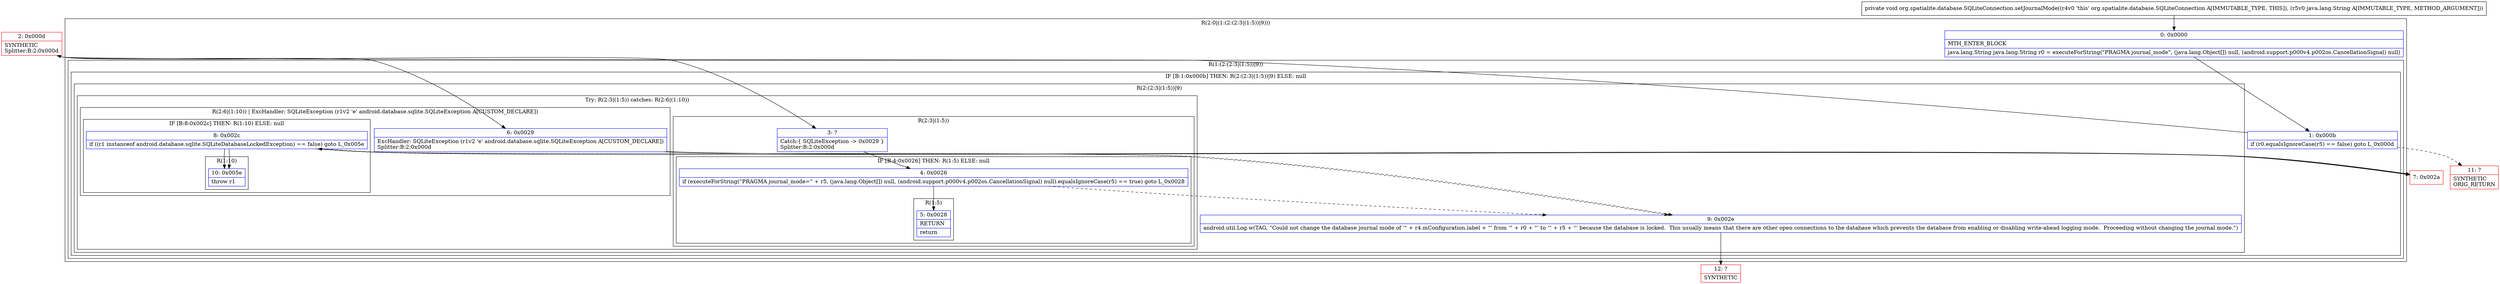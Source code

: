 digraph "CFG fororg.spatialite.database.SQLiteConnection.setJournalMode(Ljava\/lang\/String;)V" {
subgraph cluster_Region_1342049291 {
label = "R(2:0|(1:(2:(2:3|(1:5))|9)))";
node [shape=record,color=blue];
Node_0 [shape=record,label="{0\:\ 0x0000|MTH_ENTER_BLOCK\l|java.lang.String java.lang.String r0 = executeForString(\"PRAGMA journal_mode\", (java.lang.Object[]) null, (android.support.p000v4.p002os.CancellationSignal) null)\l}"];
subgraph cluster_Region_311105730 {
label = "R(1:(2:(2:3|(1:5))|9))";
node [shape=record,color=blue];
subgraph cluster_IfRegion_1680344877 {
label = "IF [B:1:0x000b] THEN: R(2:(2:3|(1:5))|9) ELSE: null";
node [shape=record,color=blue];
Node_1 [shape=record,label="{1\:\ 0x000b|if (r0.equalsIgnoreCase(r5) == false) goto L_0x000d\l}"];
subgraph cluster_Region_460433551 {
label = "R(2:(2:3|(1:5))|9)";
node [shape=record,color=blue];
subgraph cluster_TryCatchRegion_427722605 {
label = "Try: R(2:3|(1:5)) catches: R(2:6|(1:10))";
node [shape=record,color=blue];
subgraph cluster_Region_1888158921 {
label = "R(2:3|(1:5))";
node [shape=record,color=blue];
Node_3 [shape=record,label="{3\:\ ?|Catch:\{ SQLiteException \-\> 0x0029 \}\lSplitter:B:2:0x000d\l}"];
subgraph cluster_IfRegion_929612998 {
label = "IF [B:4:0x0026] THEN: R(1:5) ELSE: null";
node [shape=record,color=blue];
Node_4 [shape=record,label="{4\:\ 0x0026|if (executeForString(\"PRAGMA journal_mode=\" + r5, (java.lang.Object[]) null, (android.support.p000v4.p002os.CancellationSignal) null).equalsIgnoreCase(r5) == true) goto L_0x0028\l}"];
subgraph cluster_Region_2104461281 {
label = "R(1:5)";
node [shape=record,color=blue];
Node_5 [shape=record,label="{5\:\ 0x0028|RETURN\l|return\l}"];
}
}
}
subgraph cluster_Region_273097422 {
label = "R(2:6|(1:10)) | ExcHandler: SQLiteException (r1v2 'e' android.database.sqlite.SQLiteException A[CUSTOM_DECLARE])\l";
node [shape=record,color=blue];
Node_6 [shape=record,label="{6\:\ 0x0029|ExcHandler: SQLiteException (r1v2 'e' android.database.sqlite.SQLiteException A[CUSTOM_DECLARE])\lSplitter:B:2:0x000d\l}"];
subgraph cluster_IfRegion_952287555 {
label = "IF [B:8:0x002c] THEN: R(1:10) ELSE: null";
node [shape=record,color=blue];
Node_8 [shape=record,label="{8\:\ 0x002c|if ((r1 instanceof android.database.sqlite.SQLiteDatabaseLockedException) == false) goto L_0x005e\l}"];
subgraph cluster_Region_1241349225 {
label = "R(1:10)";
node [shape=record,color=blue];
Node_10 [shape=record,label="{10\:\ 0x005e|throw r1\l}"];
}
}
}
}
Node_9 [shape=record,label="{9\:\ 0x002e|android.util.Log.w(TAG, \"Could not change the database journal mode of '\" + r4.mConfiguration.label + \"' from '\" + r0 + \"' to '\" + r5 + \"' because the database is locked.  This usually means that there are other open connections to the database which prevents the database from enabling or disabling write\-ahead logging mode.  Proceeding without changing the journal mode.\")\l}"];
}
}
}
}
subgraph cluster_Region_273097422 {
label = "R(2:6|(1:10)) | ExcHandler: SQLiteException (r1v2 'e' android.database.sqlite.SQLiteException A[CUSTOM_DECLARE])\l";
node [shape=record,color=blue];
Node_6 [shape=record,label="{6\:\ 0x0029|ExcHandler: SQLiteException (r1v2 'e' android.database.sqlite.SQLiteException A[CUSTOM_DECLARE])\lSplitter:B:2:0x000d\l}"];
subgraph cluster_IfRegion_952287555 {
label = "IF [B:8:0x002c] THEN: R(1:10) ELSE: null";
node [shape=record,color=blue];
Node_8 [shape=record,label="{8\:\ 0x002c|if ((r1 instanceof android.database.sqlite.SQLiteDatabaseLockedException) == false) goto L_0x005e\l}"];
subgraph cluster_Region_1241349225 {
label = "R(1:10)";
node [shape=record,color=blue];
Node_10 [shape=record,label="{10\:\ 0x005e|throw r1\l}"];
}
}
}
Node_2 [shape=record,color=red,label="{2\:\ 0x000d|SYNTHETIC\lSplitter:B:2:0x000d\l}"];
Node_7 [shape=record,color=red,label="{7\:\ 0x002a}"];
Node_11 [shape=record,color=red,label="{11\:\ ?|SYNTHETIC\lORIG_RETURN\l}"];
Node_12 [shape=record,color=red,label="{12\:\ ?|SYNTHETIC\l}"];
MethodNode[shape=record,label="{private void org.spatialite.database.SQLiteConnection.setJournalMode((r4v0 'this' org.spatialite.database.SQLiteConnection A[IMMUTABLE_TYPE, THIS]), (r5v0 java.lang.String A[IMMUTABLE_TYPE, METHOD_ARGUMENT])) }"];
MethodNode -> Node_0;
Node_0 -> Node_1;
Node_1 -> Node_2;
Node_1 -> Node_11[style=dashed];
Node_3 -> Node_4;
Node_4 -> Node_5;
Node_4 -> Node_9[style=dashed];
Node_6 -> Node_7;
Node_8 -> Node_9[style=dashed];
Node_8 -> Node_10;
Node_9 -> Node_12;
Node_6 -> Node_7;
Node_8 -> Node_9[style=dashed];
Node_8 -> Node_10;
Node_2 -> Node_3;
Node_2 -> Node_6;
Node_7 -> Node_8;
}

